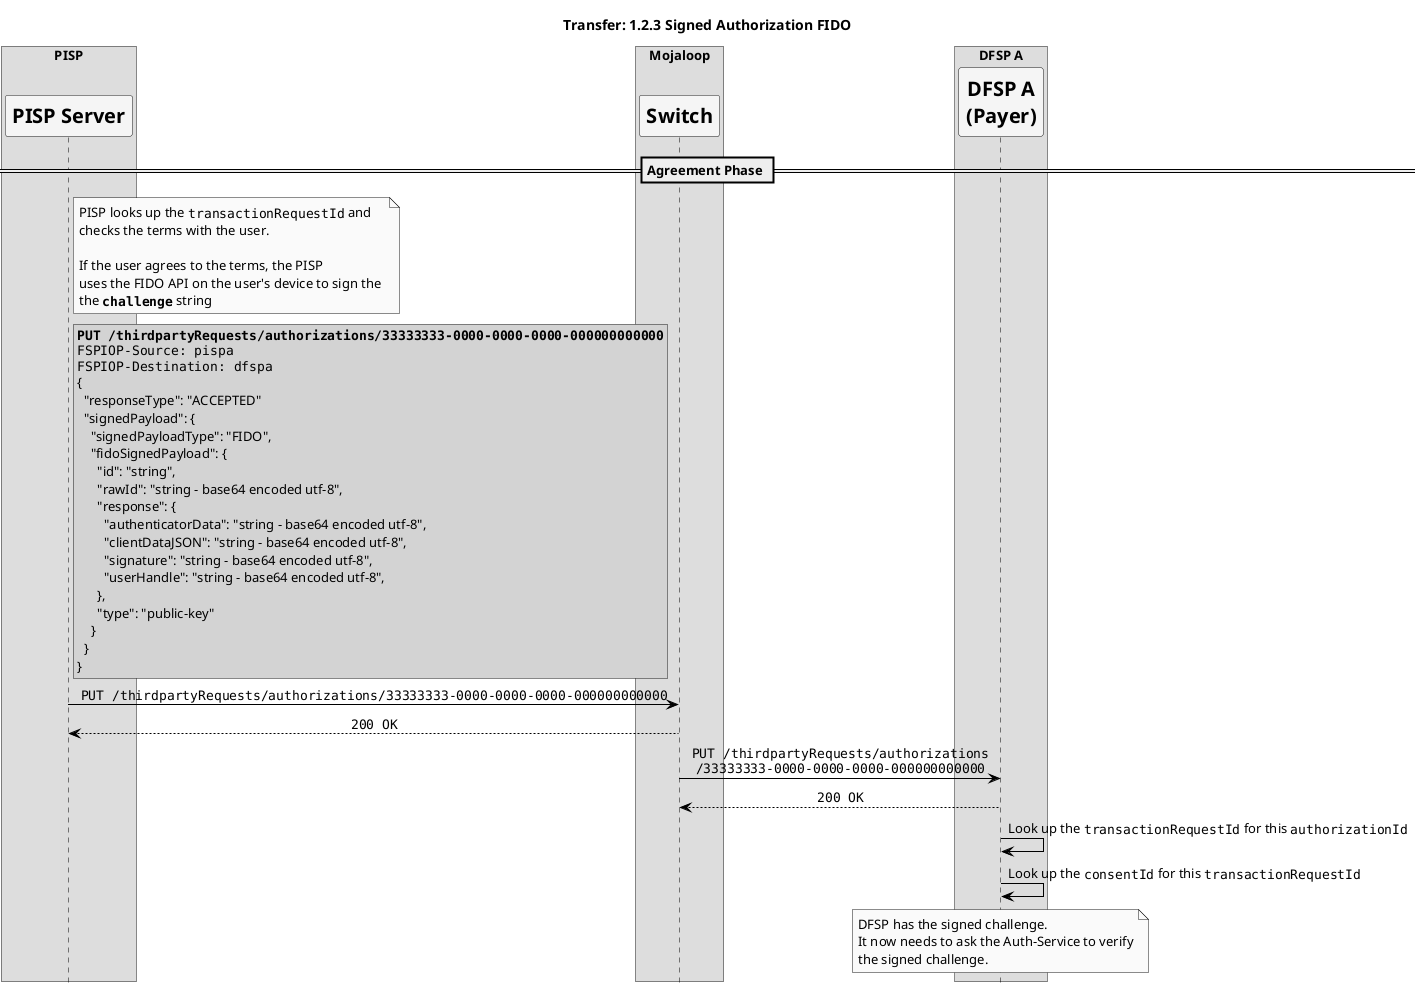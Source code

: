 @startuml

' declaring skinparam
skinparam sequenceMessageAlign center
skinparam shadowing false
skinparam defaultFontName Verdana
skinparam monochrome true
skinparam SequenceLifeLineBackgroundColor WhiteSmoke
skinparam SequenceLifeLineBorderColor Black
skinparam ParticipantFontStyle Bold
skinparam ParticipantFontSize 20
skinparam ParticipantBackgroundColor WhiteSmoke
skinparam ArrowColor Black

hide footbox

title Transfer: 1.2.3 Signed Authorization FIDO

box "PISP"
participant "PISP Server" as D1
end box
box "Mojaloop"
    participant Switch as S
end box
box "DFSP A"
    participant "DFSP A\n(Payer)" as D2
end box
== Agreement Phase ==
note right of D1
  PISP looks up the ""transactionRequestId"" and
  checks the terms with the user.

  If the user agrees to the terms, the PISP
  uses the FIDO API on the user's device to sign the 
  the **""challenge""** string
end note

rnote right of D1 #LightGray
**""PUT /thirdpartyRequests/authorizations/33333333-0000-0000-0000-000000000000""**
""FSPIOP-Source: pispa""
""FSPIOP-Destination: dfspa""
{
  "responseType": "ACCEPTED"
  "signedPayload": {
    "signedPayloadType": "FIDO",
    "fidoSignedPayload": {
      "id": "string",
      "rawId": "string - base64 encoded utf-8",
      "response": {
        "authenticatorData": "string - base64 encoded utf-8",
        "clientDataJSON": "string - base64 encoded utf-8",
        "signature": "string - base64 encoded utf-8",
        "userHandle": "string - base64 encoded utf-8",
      },
      "type": "public-key"
    }
  }
}
end note
D1 -> S: ""PUT /thirdpartyRequests/authorizations/33333333-0000-0000-0000-000000000000""
S --> D1: ""200 OK""
S -> D2: ""PUT /thirdpartyRequests/authorizations""\n""/33333333-0000-0000-0000-000000000000""
D2 --> S: ""200 OK""

D2 -> D2: Look up the ""transactionRequestId"" for this ""authorizationId""
D2 -> D2: Look up the ""consentId"" for this ""transactionRequestId""

note over D2
  DFSP has the signed challenge.
  It now needs to ask the Auth-Service to verify
  the signed challenge.
end note

@enduml
